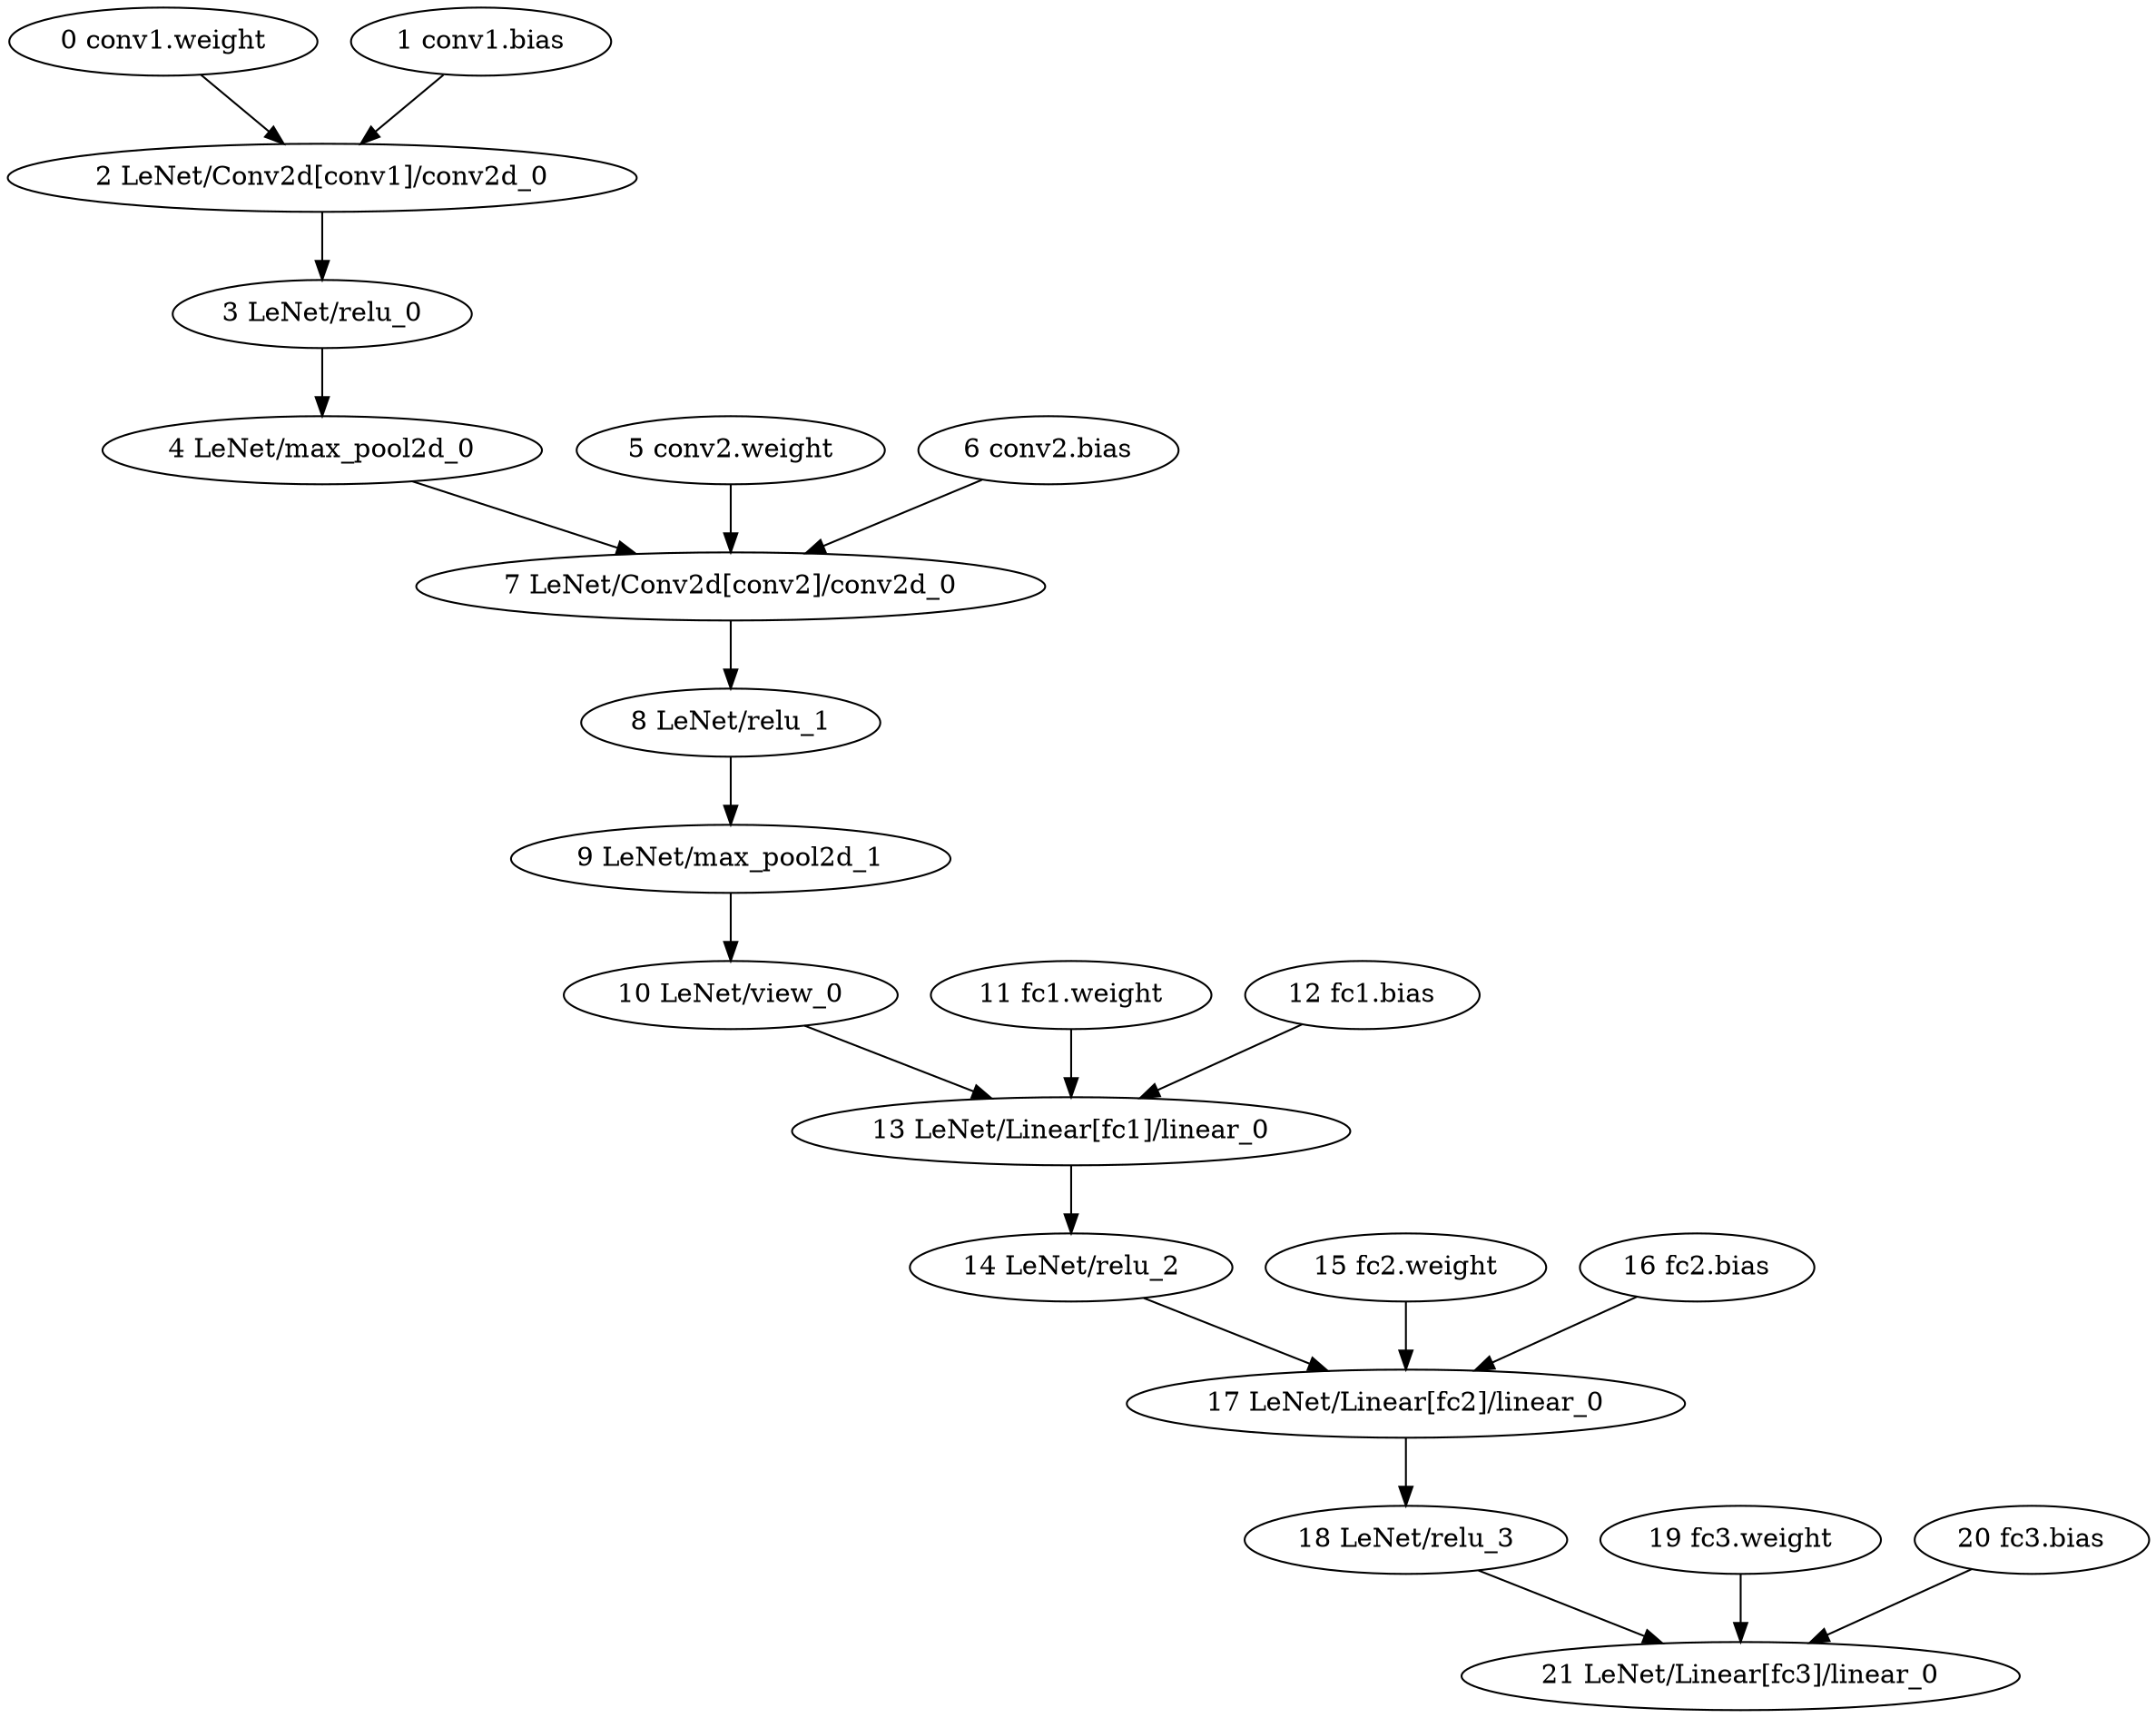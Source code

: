 strict digraph  {
"0 conv1.weight" [id=0, type=nncf_model_const];
"1 conv1.bias" [id=1, type=nncf_model_const];
"2 LeNet/Conv2d[conv1]/conv2d_0" [id=2, type=conv2d];
"3 LeNet/relu_0" [id=3, type=relu];
"4 LeNet/max_pool2d_0" [id=4, type=max_pool2d];
"5 conv2.weight" [id=5, type=nncf_model_const];
"6 conv2.bias" [id=6, type=nncf_model_const];
"7 LeNet/Conv2d[conv2]/conv2d_0" [id=7, type=conv2d];
"8 LeNet/relu_1" [id=8, type=relu];
"9 LeNet/max_pool2d_1" [id=9, type=max_pool2d];
"10 LeNet/view_0" [id=10, type=view];
"11 fc1.weight" [id=11, type=nncf_model_const];
"12 fc1.bias" [id=12, type=nncf_model_const];
"13 LeNet/Linear[fc1]/linear_0" [id=13, type=linear];
"14 LeNet/relu_2" [id=14, type=relu];
"15 fc2.weight" [id=15, type=nncf_model_const];
"16 fc2.bias" [id=16, type=nncf_model_const];
"17 LeNet/Linear[fc2]/linear_0" [id=17, type=linear];
"18 LeNet/relu_3" [id=18, type=relu];
"19 fc3.weight" [id=19, type=nncf_model_const];
"20 fc3.bias" [id=20, type=nncf_model_const];
"21 LeNet/Linear[fc3]/linear_0" [id=21, type=linear];
"0 conv1.weight" -> "2 LeNet/Conv2d[conv1]/conv2d_0";
"1 conv1.bias" -> "2 LeNet/Conv2d[conv1]/conv2d_0";
"2 LeNet/Conv2d[conv1]/conv2d_0" -> "3 LeNet/relu_0";
"3 LeNet/relu_0" -> "4 LeNet/max_pool2d_0";
"4 LeNet/max_pool2d_0" -> "7 LeNet/Conv2d[conv2]/conv2d_0";
"5 conv2.weight" -> "7 LeNet/Conv2d[conv2]/conv2d_0";
"6 conv2.bias" -> "7 LeNet/Conv2d[conv2]/conv2d_0";
"7 LeNet/Conv2d[conv2]/conv2d_0" -> "8 LeNet/relu_1";
"8 LeNet/relu_1" -> "9 LeNet/max_pool2d_1";
"9 LeNet/max_pool2d_1" -> "10 LeNet/view_0";
"10 LeNet/view_0" -> "13 LeNet/Linear[fc1]/linear_0";
"11 fc1.weight" -> "13 LeNet/Linear[fc1]/linear_0";
"12 fc1.bias" -> "13 LeNet/Linear[fc1]/linear_0";
"13 LeNet/Linear[fc1]/linear_0" -> "14 LeNet/relu_2";
"14 LeNet/relu_2" -> "17 LeNet/Linear[fc2]/linear_0";
"15 fc2.weight" -> "17 LeNet/Linear[fc2]/linear_0";
"16 fc2.bias" -> "17 LeNet/Linear[fc2]/linear_0";
"17 LeNet/Linear[fc2]/linear_0" -> "18 LeNet/relu_3";
"18 LeNet/relu_3" -> "21 LeNet/Linear[fc3]/linear_0";
"19 fc3.weight" -> "21 LeNet/Linear[fc3]/linear_0";
"20 fc3.bias" -> "21 LeNet/Linear[fc3]/linear_0";
}
